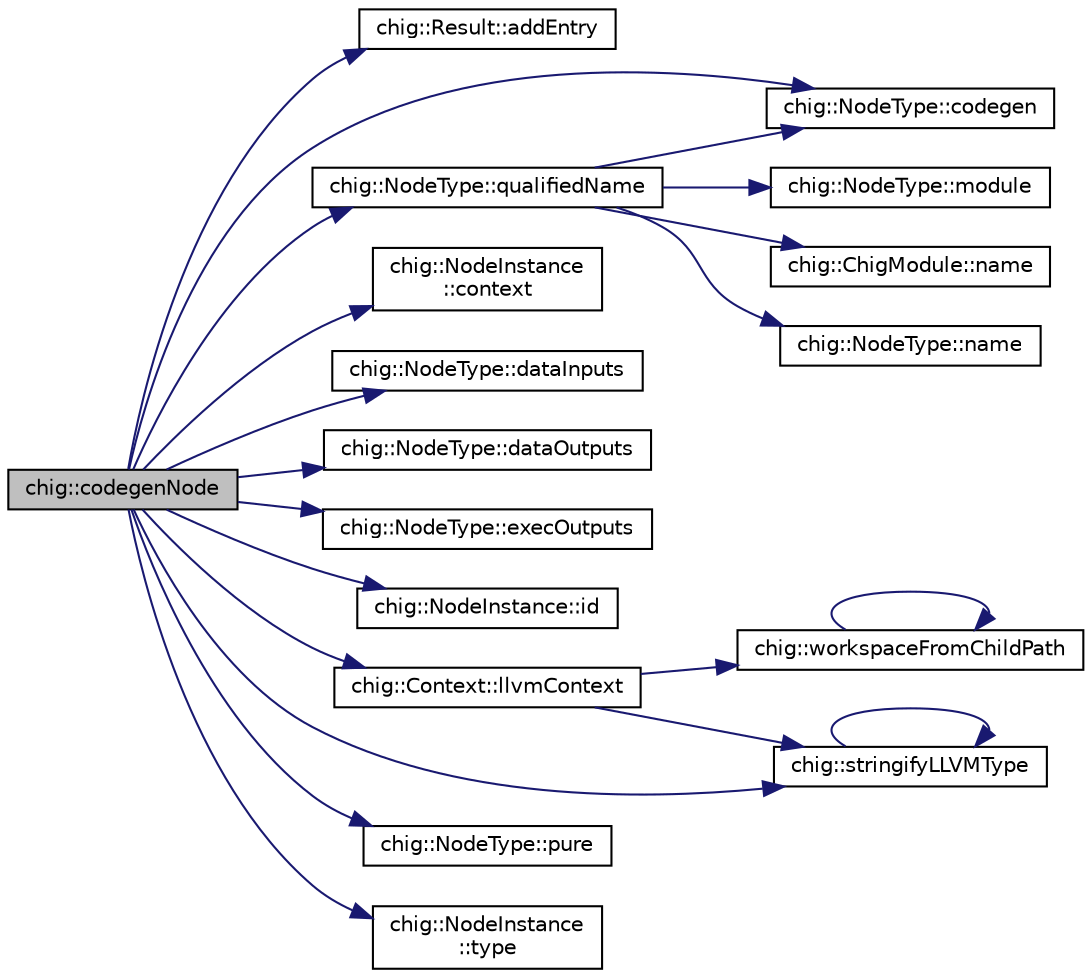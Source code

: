 digraph "chig::codegenNode"
{
 // INTERACTIVE_SVG=YES
  edge [fontname="Helvetica",fontsize="10",labelfontname="Helvetica",labelfontsize="10"];
  node [fontname="Helvetica",fontsize="10",shape=record];
  rankdir="LR";
  Node0 [label="chig::codegenNode",height=0.2,width=0.4,color="black", fillcolor="grey75", style="filled", fontcolor="black"];
  Node0 -> Node1 [color="midnightblue",fontsize="10",style="solid",fontname="Helvetica"];
  Node1 [label="chig::Result::addEntry",height=0.2,width=0.4,color="black", fillcolor="white", style="filled",URL="$structchig_1_1Result.html#aabb30a56760c3a817518912d9eabb491"];
  Node0 -> Node2 [color="midnightblue",fontsize="10",style="solid",fontname="Helvetica"];
  Node2 [label="chig::NodeType::codegen",height=0.2,width=0.4,color="black", fillcolor="white", style="filled",URL="$structchig_1_1NodeType.html#a2d6fbd28daa967f8d8a3b57351137b9b"];
  Node0 -> Node3 [color="midnightblue",fontsize="10",style="solid",fontname="Helvetica"];
  Node3 [label="chig::NodeInstance\l::context",height=0.2,width=0.4,color="black", fillcolor="white", style="filled",URL="$structchig_1_1NodeInstance.html#a664d68ae63b0ec095892d17597ef9623",tooltip="Get the containing Context object. "];
  Node0 -> Node4 [color="midnightblue",fontsize="10",style="solid",fontname="Helvetica"];
  Node4 [label="chig::NodeType::dataInputs",height=0.2,width=0.4,color="black", fillcolor="white", style="filled",URL="$structchig_1_1NodeType.html#a3dfb8b1b093b9de0ee59e8eee7ab84e1"];
  Node0 -> Node5 [color="midnightblue",fontsize="10",style="solid",fontname="Helvetica"];
  Node5 [label="chig::NodeType::dataOutputs",height=0.2,width=0.4,color="black", fillcolor="white", style="filled",URL="$structchig_1_1NodeType.html#a7eb591e0e93940aeef541d9d37679b61"];
  Node0 -> Node6 [color="midnightblue",fontsize="10",style="solid",fontname="Helvetica"];
  Node6 [label="chig::NodeType::execOutputs",height=0.2,width=0.4,color="black", fillcolor="white", style="filled",URL="$structchig_1_1NodeType.html#afc4ee5b526c87f79a4b4e2a902e209a8"];
  Node0 -> Node7 [color="midnightblue",fontsize="10",style="solid",fontname="Helvetica"];
  Node7 [label="chig::NodeInstance::id",height=0.2,width=0.4,color="black", fillcolor="white", style="filled",URL="$structchig_1_1NodeInstance.html#a1468afe4799106831566bd283332a516"];
  Node0 -> Node8 [color="midnightblue",fontsize="10",style="solid",fontname="Helvetica"];
  Node8 [label="chig::Context::llvmContext",height=0.2,width=0.4,color="black", fillcolor="white", style="filled",URL="$structchig_1_1Context.html#a782020dfc6a44bdbacbea2a72cfd38e6"];
  Node8 -> Node9 [color="midnightblue",fontsize="10",style="solid",fontname="Helvetica"];
  Node9 [label="chig::workspaceFromChildPath",height=0.2,width=0.4,color="black", fillcolor="white", style="filled",URL="$namespacechig.html#a32e319a56d723f024b5f47727adaf17c"];
  Node9 -> Node9 [color="midnightblue",fontsize="10",style="solid",fontname="Helvetica"];
  Node8 -> Node10 [color="midnightblue",fontsize="10",style="solid",fontname="Helvetica"];
  Node10 [label="chig::stringifyLLVMType",height=0.2,width=0.4,color="black", fillcolor="white", style="filled",URL="$namespacechig.html#a6ef9d45891ba99268d7c5215ab6c66a6"];
  Node10 -> Node10 [color="midnightblue",fontsize="10",style="solid",fontname="Helvetica"];
  Node0 -> Node11 [color="midnightblue",fontsize="10",style="solid",fontname="Helvetica"];
  Node11 [label="chig::NodeType::pure",height=0.2,width=0.4,color="black", fillcolor="white", style="filled",URL="$structchig_1_1NodeType.html#ac5ce420d8f908b18cea53d17277b468a"];
  Node0 -> Node12 [color="midnightblue",fontsize="10",style="solid",fontname="Helvetica"];
  Node12 [label="chig::NodeType::qualifiedName",height=0.2,width=0.4,color="black", fillcolor="white", style="filled",URL="$structchig_1_1NodeType.html#aec01c9c30813ec9f0e15dda0f7ae34f3"];
  Node12 -> Node13 [color="midnightblue",fontsize="10",style="solid",fontname="Helvetica"];
  Node13 [label="chig::NodeType::module",height=0.2,width=0.4,color="black", fillcolor="white", style="filled",URL="$structchig_1_1NodeType.html#ad18d6f37b20e92bcd580bcf7c7504e64"];
  Node12 -> Node14 [color="midnightblue",fontsize="10",style="solid",fontname="Helvetica"];
  Node14 [label="chig::ChigModule::name",height=0.2,width=0.4,color="black", fillcolor="white", style="filled",URL="$structchig_1_1ChigModule.html#a1fe8df6ff170ecd33057387571bb5cd2"];
  Node12 -> Node15 [color="midnightblue",fontsize="10",style="solid",fontname="Helvetica"];
  Node15 [label="chig::NodeType::name",height=0.2,width=0.4,color="black", fillcolor="white", style="filled",URL="$structchig_1_1NodeType.html#aeba0c62eaae2a477171d83a65c877f53"];
  Node12 -> Node2 [color="midnightblue",fontsize="10",style="solid",fontname="Helvetica"];
  Node0 -> Node10 [color="midnightblue",fontsize="10",style="solid",fontname="Helvetica"];
  Node0 -> Node16 [color="midnightblue",fontsize="10",style="solid",fontname="Helvetica"];
  Node16 [label="chig::NodeInstance\l::type",height=0.2,width=0.4,color="black", fillcolor="white", style="filled",URL="$structchig_1_1NodeInstance.html#a5c9d6934e14f56ff4317ff08e170e83a"];
}
